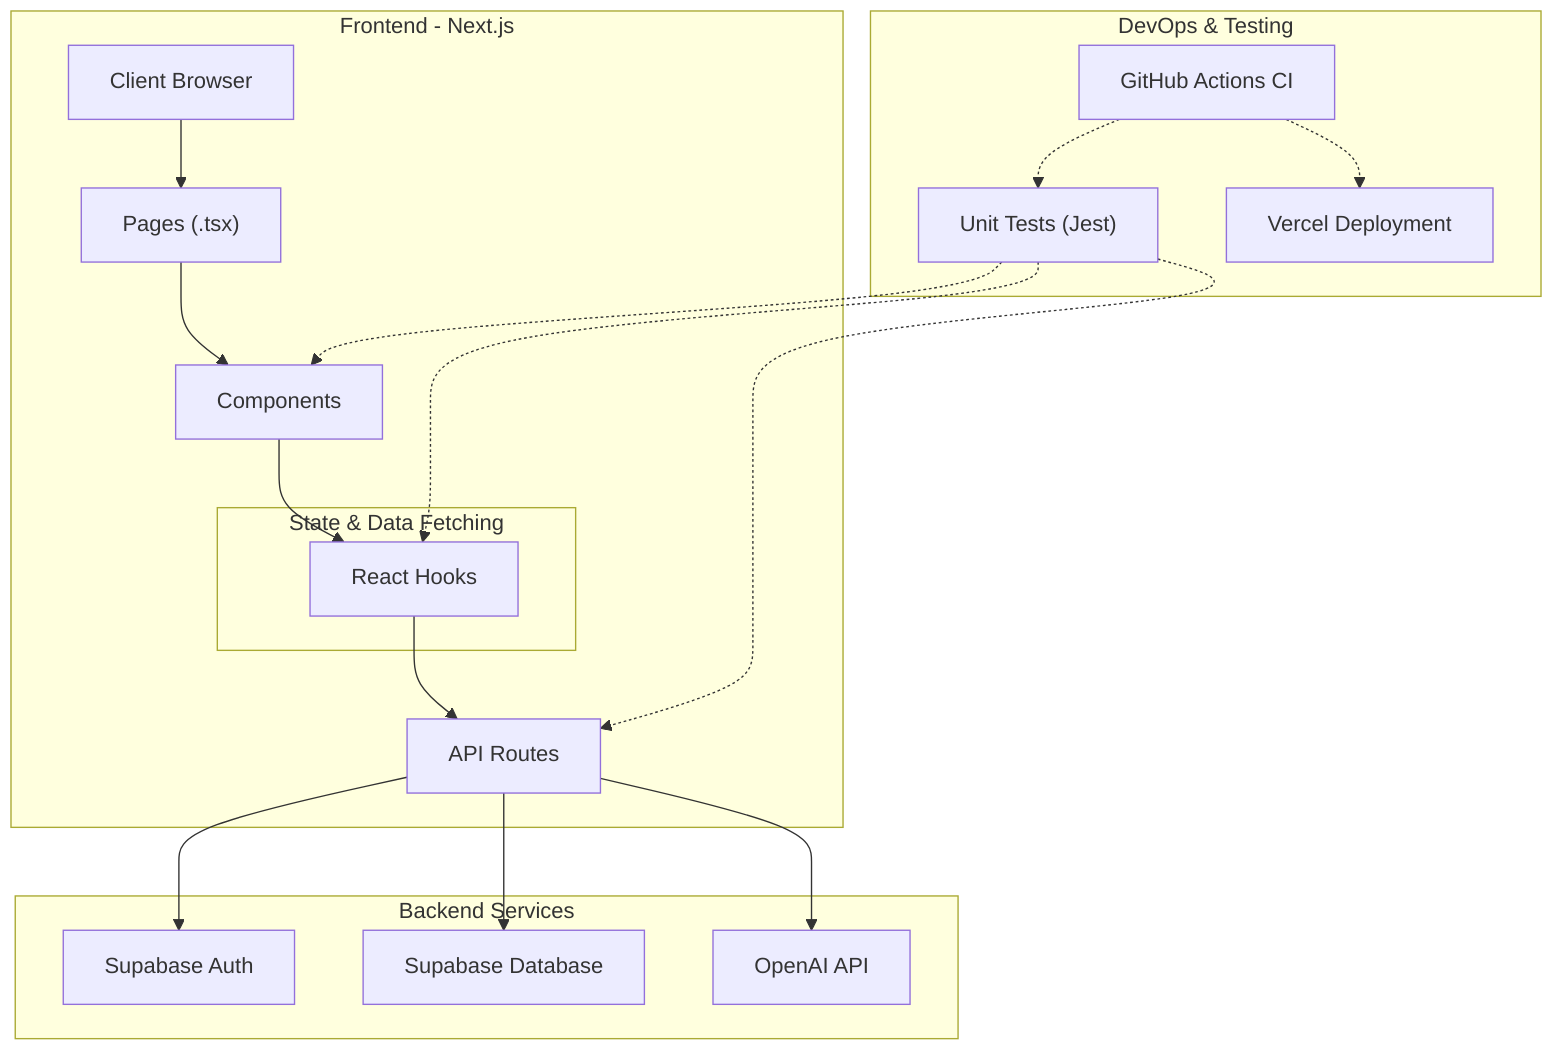 flowchart TB
    subgraph "Frontend - Next.js"
        Client["Client Browser"]
        Pages["Pages (.tsx)"]
        Components["Components"]
        APIRoutes["API Routes"]
        subgraph "State & Data Fetching"
            Hooks["React Hooks"]
        end
    end

    subgraph "Backend Services"
        SupabaseAuth["Supabase Auth"]
        SupabaseDB["Supabase Database"]
        OpenAIAPI["OpenAI API"]
    end

    subgraph "DevOps & Testing"
        Jest["Unit Tests (Jest)"]
        GitHubActions["GitHub Actions CI"]
        Vercel["Vercel Deployment"]
    end

    Client --> Pages
    Pages --> Components
    Components --> Hooks
    Hooks --> APIRoutes
    APIRoutes --> SupabaseDB
    APIRoutes --> OpenAIAPI
    APIRoutes --> SupabaseAuth

    Jest -.-> Components
    Jest -.-> Hooks
    Jest -.-> APIRoutes
    GitHubActions -.-> Jest
    GitHubActions -.-> Vercel